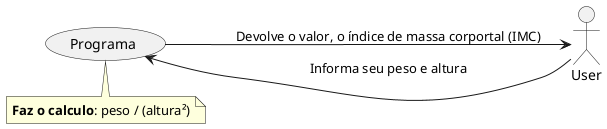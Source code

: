 @startuml ex3-use-case
left to right direction
:User: --> (Programa): Informa seu peso e altura
note bottom
**Faz o calculo**: peso / (altura²)
end note
:Programa: --> (User): Devolve o valor, o índice de massa corportal (IMC)
@enduml